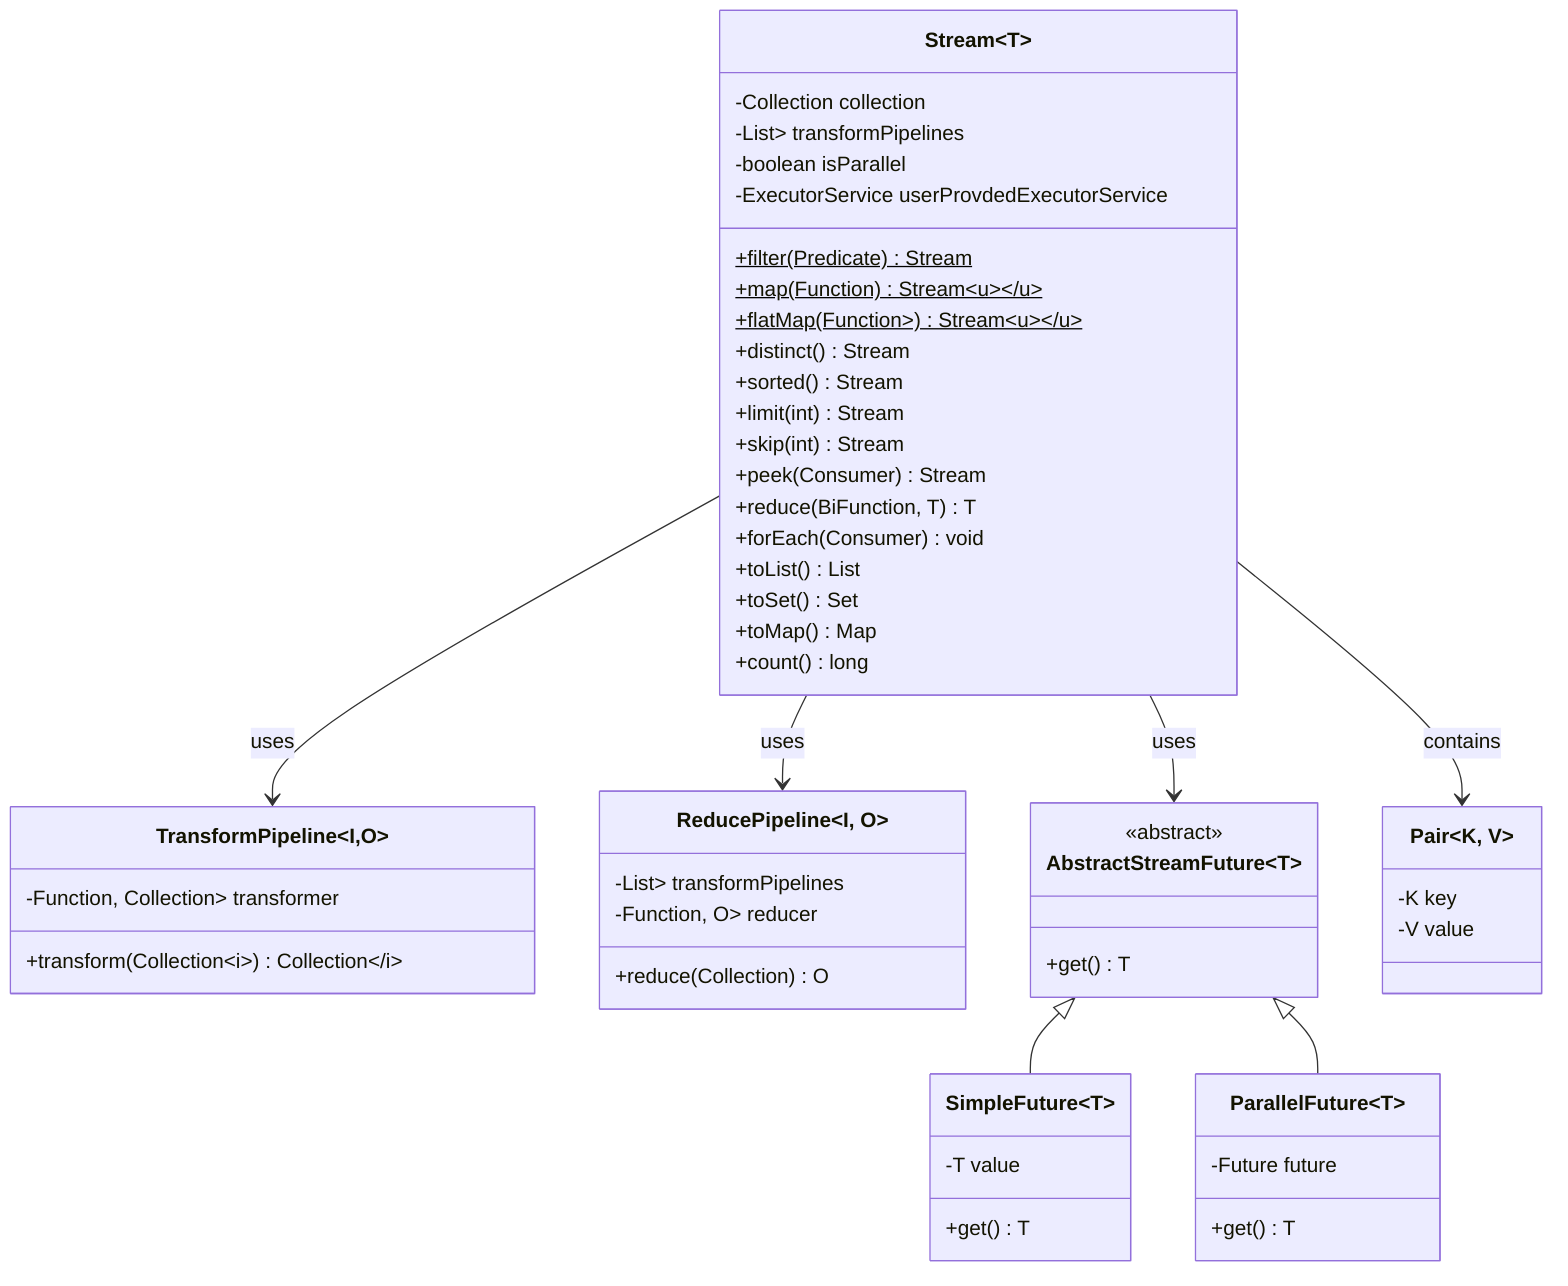 classDiagram
    class Stream~T~ {
        -Collection<?> collection
        -List<TransformPipeline<?, ?>> transformPipelines
        -boolean isParallel
        -ExecutorService userProvdedExecutorService
        +filter(Predicate<T>)$ Stream<T>
        +map(Function<T, U>)$ Stream<U>
        +flatMap(Function<T, Stream<U>>)$ Stream<U>
        +distinct() Stream<T>
        +sorted() Stream<T>
        +limit(int) Stream<T>
        +skip(int) Stream<T>
        +peek(Consumer<T>) Stream<T>
        +reduce(BiFunction<T, T, T>, T) T
        +forEach(Consumer<T>) void
        +toList() List<T>
        +toSet() Set<T>
        +toMap() Map<K, V>
        +count() long
    }

    class TransformPipeline~I,O~ {
-Function<Collection<I>, Collection<O>> transformer
+transform(Collection<I>) Collection<O>
}

class ReducePipeline~I, O~ {
-List<TransformPipeline<?, ?>> transformPipelines
-Function<Collection<I>, O> reducer
+reduce(Collection<?>) O
}

class AbstractStreamFuture~T~ {
<<abstract>>
+get() T
 }

class SimpleFuture~T~ {
-T value
+get() T
 }

class ParallelFuture~T~ {
-Future<T> future
+get() T
}

class Pair~K, V~ {
-K key
-V value
}

Stream --> TransformPipeline: uses
Stream --> ReducePipeline: uses
Stream --> AbstractStreamFuture : uses
AbstractStreamFuture <|-- SimpleFuture
AbstractStreamFuture <|-- ParallelFuture
Stream --> Pair: contains